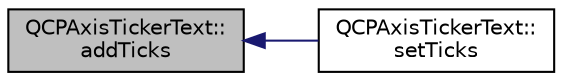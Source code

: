 digraph "QCPAxisTickerText::addTicks"
{
  edge [fontname="Helvetica",fontsize="10",labelfontname="Helvetica",labelfontsize="10"];
  node [fontname="Helvetica",fontsize="10",shape=record];
  rankdir="LR";
  Node5 [label="QCPAxisTickerText::\laddTicks",height=0.2,width=0.4,color="black", fillcolor="grey75", style="filled", fontcolor="black"];
  Node5 -> Node6 [dir="back",color="midnightblue",fontsize="10",style="solid",fontname="Helvetica"];
  Node6 [label="QCPAxisTickerText::\lsetTicks",height=0.2,width=0.4,color="black", fillcolor="white", style="filled",URL="$class_q_c_p_axis_ticker_text.html#a69f3898cc1cf11d2437851f959faa1e8"];
}
